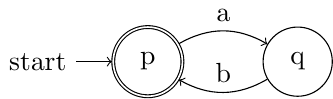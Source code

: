 \documentclass[tikz]{standalone}
\usetikzlibrary{arrows, automata, calc, positioning}
\begin{document}
\begin{tikzpicture}
    \node[state, initial, accepting] (0) at (0,0) {p};
    \node[state] (1) [right=of 0] {q};

    \path[->]
        (0) edge [bend left] node [above] {a} (1)
        (1) edge [bend left] node [above] {b} (0);
\end{tikzpicture}
\end{document}
